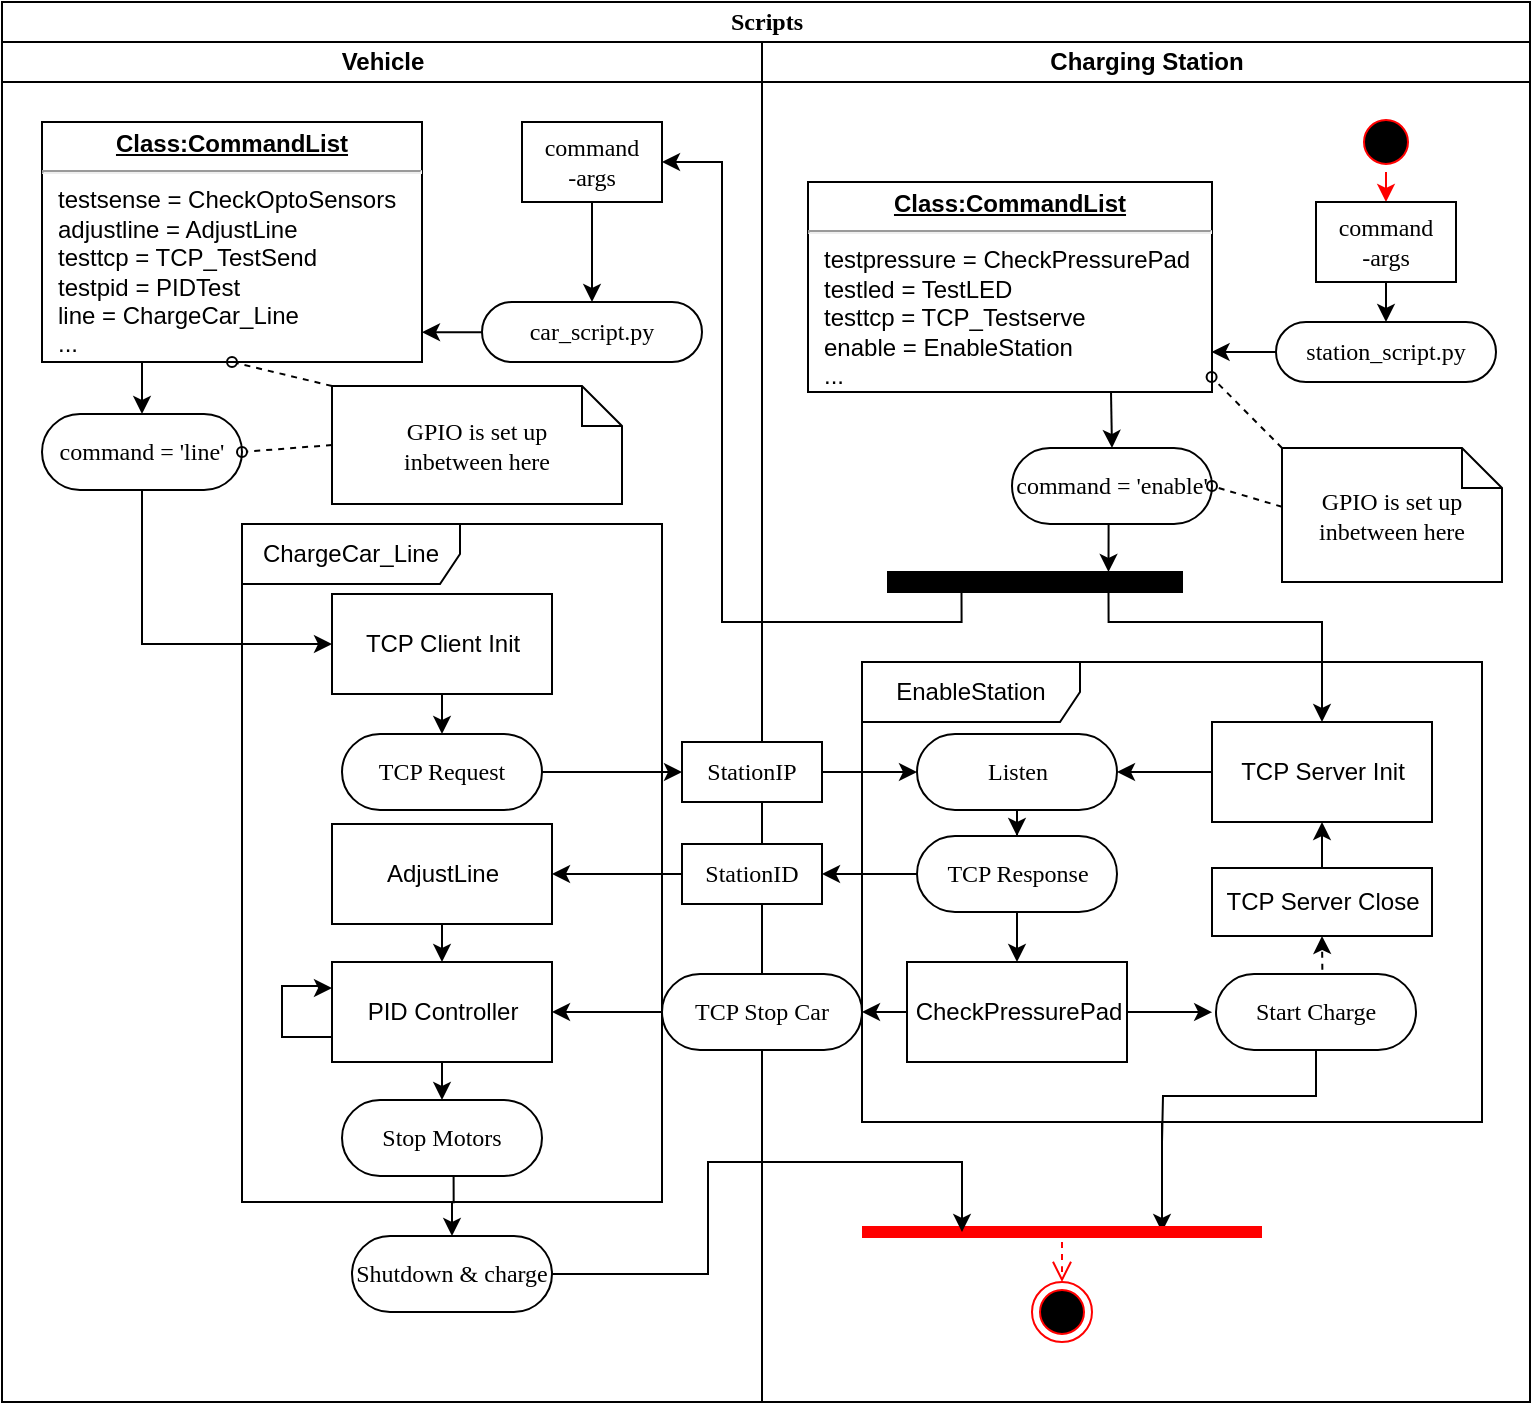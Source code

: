 <mxfile version="10.7.0" type="device"><diagram name="Page-1" id="0783ab3e-0a74-02c8-0abd-f7b4e66b4bec"><mxGraphModel dx="1010" dy="692" grid="1" gridSize="10" guides="1" tooltips="1" connect="1" arrows="1" fold="1" page="1" pageScale="1" pageWidth="850" pageHeight="1100" background="#ffffff" math="0" shadow="0"><root><mxCell id="0"/><mxCell id="1" parent="0"/><mxCell id="1c1d494c118603dd-1" value="Scripts" style="swimlane;html=1;childLayout=stackLayout;startSize=20;rounded=0;shadow=0;comic=0;labelBackgroundColor=none;strokeColor=#000000;strokeWidth=1;fillColor=#ffffff;fontFamily=Verdana;fontSize=12;fontColor=#000000;align=center;" parent="1" vertex="1"><mxGeometry x="40" y="20" width="764" height="700" as="geometry"/></mxCell><mxCell id="1c1d494c118603dd-42" style="edgeStyle=none;rounded=0;html=1;labelBackgroundColor=none;startArrow=none;startFill=0;startSize=5;endArrow=classicThin;endFill=1;endSize=5;jettySize=auto;orthogonalLoop=1;strokeColor=#000000;strokeWidth=1;fontFamily=Verdana;fontSize=12;fontColor=#000000;" parent="1c1d494c118603dd-1" edge="1"><mxGeometry relative="1" as="geometry"><mxPoint x="590" y="457.87" as="targetPoint"/></mxGeometry></mxCell><mxCell id="1c1d494c118603dd-55" style="edgeStyle=none;rounded=0;html=1;dashed=1;labelBackgroundColor=none;startArrow=none;startFill=0;startSize=5;endArrow=oval;endFill=0;endSize=5;jettySize=auto;orthogonalLoop=1;strokeColor=#000000;strokeWidth=1;fontFamily=Verdana;fontSize=12;fontColor=#000000;" parent="1c1d494c118603dd-1" edge="1"><mxGeometry relative="1" as="geometry"><mxPoint x="590" y="478.222" as="targetPoint"/></mxGeometry></mxCell><mxCell id="1c1d494c118603dd-2" value="Vehicle" style="swimlane;html=1;startSize=20;" parent="1c1d494c118603dd-1" vertex="1"><mxGeometry y="20" width="380" height="680" as="geometry"><mxRectangle y="20" width="70" height="970" as="alternateBounds"/></mxGeometry></mxCell><mxCell id="IqACNMSyp1jag8U5-J-V-1" value="&lt;p style=&quot;margin: 0px ; margin-top: 4px ; text-align: center ; text-decoration: underline&quot;&gt;&lt;b&gt;Class:CommandList&lt;/b&gt;&lt;/p&gt;&lt;hr&gt;&lt;p style=&quot;margin: 0px ; margin-left: 8px&quot;&gt;testsense = CheckOptoSensors&lt;br&gt;adjustline = AdjustLine&lt;br&gt;testtcp = TCP_TestSend&lt;br&gt;&lt;/p&gt;&lt;p style=&quot;margin: 0px ; margin-left: 8px&quot;&gt;testpid = PIDTest&lt;/p&gt;&lt;p style=&quot;margin: 0px ; margin-left: 8px&quot;&gt;line =&amp;nbsp;ChargeCar_Line&lt;/p&gt;&lt;p style=&quot;margin: 0px ; margin-left: 8px&quot;&gt;...&lt;/p&gt;" style="verticalAlign=top;align=left;overflow=fill;fontSize=12;fontFamily=Helvetica;html=1;" vertex="1" parent="1c1d494c118603dd-2"><mxGeometry x="20" y="40" width="190" height="120" as="geometry"/></mxCell><mxCell id="IqACNMSyp1jag8U5-J-V-24" value="command&lt;br&gt;-args&lt;br&gt;" style="rounded=0;whiteSpace=wrap;html=1;shadow=0;comic=0;labelBackgroundColor=none;strokeColor=#000000;strokeWidth=1;fillColor=#ffffff;fontFamily=Verdana;fontSize=12;fontColor=#000000;align=center;arcSize=50;" vertex="1" parent="1c1d494c118603dd-2"><mxGeometry x="260" y="40" width="70" height="40" as="geometry"/></mxCell><mxCell id="IqACNMSyp1jag8U5-J-V-28" value="" style="edgeStyle=orthogonalEdgeStyle;rounded=0;orthogonalLoop=1;jettySize=auto;html=1;entryX=1;entryY=0.876;entryDx=0;entryDy=0;entryPerimeter=0;" edge="1" parent="1c1d494c118603dd-2" source="IqACNMSyp1jag8U5-J-V-25" target="IqACNMSyp1jag8U5-J-V-1"><mxGeometry relative="1" as="geometry"><Array as="points"><mxPoint x="220" y="145"/></Array></mxGeometry></mxCell><mxCell id="IqACNMSyp1jag8U5-J-V-25" value="car_script.py" style="rounded=1;whiteSpace=wrap;html=1;shadow=0;comic=0;labelBackgroundColor=none;strokeColor=#000000;strokeWidth=1;fillColor=#ffffff;fontFamily=Verdana;fontSize=12;fontColor=#000000;align=center;arcSize=50;" vertex="1" parent="1c1d494c118603dd-2"><mxGeometry x="240" y="130" width="110" height="30" as="geometry"/></mxCell><mxCell id="IqACNMSyp1jag8U5-J-V-23" style="edgeStyle=orthogonalEdgeStyle;rounded=0;orthogonalLoop=1;jettySize=auto;html=1;exitX=0.5;exitY=1;exitDx=0;exitDy=0;entryX=0.5;entryY=0;entryDx=0;entryDy=0;" edge="1" parent="1c1d494c118603dd-2" source="IqACNMSyp1jag8U5-J-V-24" target="IqACNMSyp1jag8U5-J-V-25"><mxGeometry relative="1" as="geometry"/></mxCell><mxCell id="IqACNMSyp1jag8U5-J-V-149" value="" style="edgeStyle=orthogonalEdgeStyle;rounded=0;orthogonalLoop=1;jettySize=auto;html=1;endArrow=classic;endFill=1;strokeColor=#000000;entryX=0.5;entryY=0;entryDx=0;entryDy=0;" edge="1" parent="1c1d494c118603dd-2" source="IqACNMSyp1jag8U5-J-V-35" target="IqACNMSyp1jag8U5-J-V-146"><mxGeometry relative="1" as="geometry"><mxPoint x="225" y="660" as="targetPoint"/><Array as="points"><mxPoint x="225" y="597"/></Array></mxGeometry></mxCell><mxCell id="IqACNMSyp1jag8U5-J-V-35" value="ChargeCar_Line" style="shape=umlFrame;whiteSpace=wrap;html=1;width=109;height=30;" vertex="1" parent="1c1d494c118603dd-2"><mxGeometry x="120" y="241" width="210" height="339" as="geometry"/></mxCell><mxCell id="IqACNMSyp1jag8U5-J-V-107" style="edgeStyle=orthogonalEdgeStyle;rounded=0;orthogonalLoop=1;jettySize=auto;html=1;exitX=0.5;exitY=1;exitDx=0;exitDy=0;entryX=0;entryY=0.5;entryDx=0;entryDy=0;strokeColor=#000000;" edge="1" parent="1c1d494c118603dd-2" source="IqACNMSyp1jag8U5-J-V-44" target="IqACNMSyp1jag8U5-J-V-54"><mxGeometry relative="1" as="geometry"/></mxCell><mxCell id="IqACNMSyp1jag8U5-J-V-44" value="command = 'line'" style="rounded=1;whiteSpace=wrap;html=1;shadow=0;comic=0;labelBackgroundColor=none;strokeColor=#000000;strokeWidth=1;fillColor=#ffffff;fontFamily=Verdana;fontSize=12;fontColor=#000000;align=center;arcSize=50;" vertex="1" parent="1c1d494c118603dd-2"><mxGeometry x="20" y="186" width="100" height="38" as="geometry"/></mxCell><mxCell id="IqACNMSyp1jag8U5-J-V-45" style="edgeStyle=orthogonalEdgeStyle;rounded=0;orthogonalLoop=1;jettySize=auto;html=1;exitX=0.25;exitY=1;exitDx=0;exitDy=0;entryX=0.5;entryY=0;entryDx=0;entryDy=0;strokeColor=#000000;" edge="1" parent="1c1d494c118603dd-2" target="IqACNMSyp1jag8U5-J-V-44" source="IqACNMSyp1jag8U5-J-V-1"><mxGeometry relative="1" as="geometry"><mxPoint x="74.556" y="158.056" as="sourcePoint"/></mxGeometry></mxCell><mxCell id="IqACNMSyp1jag8U5-J-V-46" value="GPIO is set up&lt;br&gt;inbetween here&lt;br&gt;" style="shape=note;whiteSpace=wrap;html=1;rounded=0;shadow=0;comic=0;labelBackgroundColor=none;strokeColor=#000000;strokeWidth=1;fillColor=#ffffff;fontFamily=Verdana;fontSize=12;fontColor=#000000;align=center;size=20;" vertex="1" parent="1c1d494c118603dd-2"><mxGeometry x="165" y="172" width="145" height="59" as="geometry"/></mxCell><mxCell id="IqACNMSyp1jag8U5-J-V-47" style="edgeStyle=none;rounded=0;html=1;labelBackgroundColor=none;startArrow=none;startFill=0;startSize=5;endArrow=oval;endFill=0;endSize=5;jettySize=auto;orthogonalLoop=1;strokeColor=#000000;strokeWidth=1;fontFamily=Verdana;fontSize=12;fontColor=#000000;dashed=1;exitX=0;exitY=0;exitDx=0;exitDy=0;exitPerimeter=0;entryX=0.5;entryY=1;entryDx=0;entryDy=0;" edge="1" parent="1c1d494c118603dd-2" source="IqACNMSyp1jag8U5-J-V-46" target="IqACNMSyp1jag8U5-J-V-1"><mxGeometry relative="1" as="geometry"><mxPoint x="-230.375" y="156.5" as="sourcePoint"/><mxPoint x="117.214" y="160.214" as="targetPoint"/></mxGeometry></mxCell><mxCell id="IqACNMSyp1jag8U5-J-V-48" style="edgeStyle=none;rounded=0;html=1;labelBackgroundColor=none;startArrow=none;startFill=0;startSize=5;endArrow=oval;endFill=0;endSize=5;jettySize=auto;orthogonalLoop=1;strokeColor=#000000;strokeWidth=1;fontFamily=Verdana;fontSize=12;fontColor=#000000;dashed=1;exitX=0;exitY=0.5;exitDx=0;exitDy=0;exitPerimeter=0;entryX=1;entryY=0.5;entryDx=0;entryDy=0;" edge="1" parent="1c1d494c118603dd-2" source="IqACNMSyp1jag8U5-J-V-46" target="IqACNMSyp1jag8U5-J-V-44"><mxGeometry relative="1" as="geometry"><mxPoint x="152.5" y="224.9" as="sourcePoint"/><mxPoint x="117.786" y="214.5" as="targetPoint"/></mxGeometry></mxCell><mxCell id="IqACNMSyp1jag8U5-J-V-63" style="edgeStyle=orthogonalEdgeStyle;rounded=0;orthogonalLoop=1;jettySize=auto;html=1;exitX=0.5;exitY=1;exitDx=0;exitDy=0;entryX=0.5;entryY=0;entryDx=0;entryDy=0;strokeColor=#000000;" edge="1" parent="1c1d494c118603dd-2" source="IqACNMSyp1jag8U5-J-V-54" target="IqACNMSyp1jag8U5-J-V-61"><mxGeometry relative="1" as="geometry"/></mxCell><mxCell id="IqACNMSyp1jag8U5-J-V-54" value="TCP Client Init" style="html=1;" vertex="1" parent="1c1d494c118603dd-2"><mxGeometry x="165" y="276" width="110" height="50" as="geometry"/></mxCell><mxCell id="IqACNMSyp1jag8U5-J-V-61" value="TCP Request" style="rounded=1;whiteSpace=wrap;html=1;shadow=0;comic=0;labelBackgroundColor=none;strokeColor=#000000;strokeWidth=1;fillColor=#ffffff;fontFamily=Verdana;fontSize=12;fontColor=#000000;align=center;arcSize=50;" vertex="1" parent="1c1d494c118603dd-2"><mxGeometry x="170" y="346" width="100" height="38" as="geometry"/></mxCell><mxCell id="IqACNMSyp1jag8U5-J-V-103" style="edgeStyle=orthogonalEdgeStyle;rounded=0;orthogonalLoop=1;jettySize=auto;html=1;exitX=0.5;exitY=1;exitDx=0;exitDy=0;entryX=0.5;entryY=0;entryDx=0;entryDy=0;strokeColor=#000000;" edge="1" parent="1c1d494c118603dd-2" source="IqACNMSyp1jag8U5-J-V-99" target="IqACNMSyp1jag8U5-J-V-102"><mxGeometry relative="1" as="geometry"/></mxCell><mxCell id="IqACNMSyp1jag8U5-J-V-99" value="AdjustLine" style="html=1;" vertex="1" parent="1c1d494c118603dd-2"><mxGeometry x="165" y="391" width="110" height="50" as="geometry"/></mxCell><mxCell id="IqACNMSyp1jag8U5-J-V-132" style="edgeStyle=orthogonalEdgeStyle;rounded=0;orthogonalLoop=1;jettySize=auto;html=1;exitX=0.5;exitY=1;exitDx=0;exitDy=0;entryX=0.5;entryY=0;entryDx=0;entryDy=0;strokeColor=#000000;" edge="1" parent="1c1d494c118603dd-2" source="IqACNMSyp1jag8U5-J-V-102" target="IqACNMSyp1jag8U5-J-V-131"><mxGeometry relative="1" as="geometry"/></mxCell><mxCell id="IqACNMSyp1jag8U5-J-V-102" value="PID Controller" style="html=1;" vertex="1" parent="1c1d494c118603dd-2"><mxGeometry x="165" y="460" width="110" height="50" as="geometry"/></mxCell><mxCell id="IqACNMSyp1jag8U5-J-V-108" style="edgeStyle=orthogonalEdgeStyle;rounded=0;orthogonalLoop=1;jettySize=auto;html=1;exitX=0;exitY=0.75;exitDx=0;exitDy=0;strokeColor=#000000;" edge="1" parent="1c1d494c118603dd-2" source="IqACNMSyp1jag8U5-J-V-102"><mxGeometry relative="1" as="geometry"><mxPoint x="165" y="473" as="targetPoint"/><Array as="points"><mxPoint x="140" y="498"/><mxPoint x="140" y="472"/><mxPoint x="160" y="472"/></Array></mxGeometry></mxCell><mxCell id="IqACNMSyp1jag8U5-J-V-145" style="edgeStyle=orthogonalEdgeStyle;rounded=0;orthogonalLoop=1;jettySize=auto;html=1;exitX=0.5;exitY=1;exitDx=0;exitDy=0;entryX=0.504;entryY=1.002;entryDx=0;entryDy=0;entryPerimeter=0;endArrow=none;endFill=0;strokeColor=#000000;" edge="1" parent="1c1d494c118603dd-2" source="IqACNMSyp1jag8U5-J-V-131" target="IqACNMSyp1jag8U5-J-V-35"><mxGeometry relative="1" as="geometry"/></mxCell><mxCell id="IqACNMSyp1jag8U5-J-V-131" value="Stop Motors" style="rounded=1;whiteSpace=wrap;html=1;shadow=0;comic=0;labelBackgroundColor=none;strokeColor=#000000;strokeWidth=1;fillColor=#ffffff;fontFamily=Verdana;fontSize=12;fontColor=#000000;align=center;arcSize=50;" vertex="1" parent="1c1d494c118603dd-2"><mxGeometry x="170" y="529" width="100" height="38" as="geometry"/></mxCell><mxCell id="IqACNMSyp1jag8U5-J-V-146" value="Shutdown &amp;amp; charge" style="rounded=1;whiteSpace=wrap;html=1;shadow=0;comic=0;labelBackgroundColor=none;strokeColor=#000000;strokeWidth=1;fillColor=#ffffff;fontFamily=Verdana;fontSize=12;fontColor=#000000;align=center;arcSize=50;" vertex="1" parent="1c1d494c118603dd-2"><mxGeometry x="175" y="597" width="100" height="38" as="geometry"/></mxCell><mxCell id="1c1d494c118603dd-3" value="Charging Station" style="swimlane;html=1;startSize=20;" parent="1c1d494c118603dd-1" vertex="1"><mxGeometry x="380" y="20" width="384" height="680" as="geometry"><mxRectangle x="250" y="20" width="70" height="970" as="alternateBounds"/></mxGeometry></mxCell><mxCell id="1c1d494c118603dd-40" style="edgeStyle=none;rounded=0;html=1;labelBackgroundColor=none;startArrow=none;startFill=0;startSize=5;endArrow=classicThin;endFill=1;endSize=5;jettySize=auto;orthogonalLoop=1;strokeColor=#000000;strokeWidth=1;fontFamily=Verdana;fontSize=12;fontColor=#000000;" parent="1c1d494c118603dd-3" edge="1"><mxGeometry relative="1" as="geometry"/></mxCell><mxCell id="IqACNMSyp1jag8U5-J-V-40" style="edgeStyle=orthogonalEdgeStyle;rounded=0;orthogonalLoop=1;jettySize=auto;html=1;exitX=0.5;exitY=1;exitDx=0;exitDy=0;entryX=0.75;entryY=0;entryDx=0;entryDy=0;strokeColor=#000000;" edge="1" parent="1c1d494c118603dd-3" source="1c1d494c118603dd-11" target="1c1d494c118603dd-12"><mxGeometry relative="1" as="geometry"/></mxCell><mxCell id="1c1d494c118603dd-11" value="command = 'enable'" style="rounded=1;whiteSpace=wrap;html=1;shadow=0;comic=0;labelBackgroundColor=none;strokeColor=#000000;strokeWidth=1;fillColor=#ffffff;fontFamily=Verdana;fontSize=12;fontColor=#000000;align=center;arcSize=50;" parent="1c1d494c118603dd-3" vertex="1"><mxGeometry x="125" y="203" width="100" height="38" as="geometry"/></mxCell><mxCell id="1c1d494c118603dd-39" style="edgeStyle=none;rounded=0;html=1;labelBackgroundColor=none;startArrow=none;startFill=0;startSize=5;endArrow=classicThin;endFill=1;endSize=5;jettySize=auto;orthogonalLoop=1;strokeColor=#000000;strokeWidth=1;fontFamily=Verdana;fontSize=12;fontColor=#000000;" parent="1c1d494c118603dd-3" edge="1"><mxGeometry relative="1" as="geometry"/></mxCell><mxCell id="IqACNMSyp1jag8U5-J-V-52" style="edgeStyle=orthogonalEdgeStyle;rounded=0;orthogonalLoop=1;jettySize=auto;html=1;exitX=0.75;exitY=1;exitDx=0;exitDy=0;entryX=0.5;entryY=0;entryDx=0;entryDy=0;strokeColor=#000000;" edge="1" parent="1c1d494c118603dd-3" source="1c1d494c118603dd-12" target="IqACNMSyp1jag8U5-J-V-49"><mxGeometry relative="1" as="geometry"><Array as="points"><mxPoint x="173" y="290"/><mxPoint x="280" y="290"/></Array></mxGeometry></mxCell><mxCell id="1c1d494c118603dd-12" value="" style="whiteSpace=wrap;html=1;rounded=0;shadow=0;comic=0;labelBackgroundColor=none;strokeColor=#000000;strokeWidth=1;fillColor=#000000;fontFamily=Verdana;fontSize=12;fontColor=#000000;align=center;rotation=0;" parent="1c1d494c118603dd-3" vertex="1"><mxGeometry x="63" y="265" width="147" height="10" as="geometry"/></mxCell><mxCell id="1c1d494c118603dd-32" style="edgeStyle=orthogonalEdgeStyle;rounded=0;html=1;entryX=0.25;entryY=0;labelBackgroundColor=none;startArrow=none;startFill=0;startSize=5;endArrow=classicThin;endFill=1;endSize=5;jettySize=auto;orthogonalLoop=1;strokeColor=#000000;strokeWidth=1;fontFamily=Verdana;fontSize=12;fontColor=#000000;" parent="1c1d494c118603dd-3" edge="1"><mxGeometry relative="1" as="geometry"><mxPoint x="155" y="202" as="sourcePoint"/></mxGeometry></mxCell><mxCell id="1c1d494c118603dd-41" style="edgeStyle=none;rounded=0;html=1;labelBackgroundColor=none;startArrow=none;startFill=0;startSize=5;endArrow=classicThin;endFill=1;endSize=5;jettySize=auto;orthogonalLoop=1;strokeColor=#000000;strokeWidth=1;fontFamily=Verdana;fontSize=12;fontColor=#000000;" parent="1c1d494c118603dd-3" edge="1"><mxGeometry relative="1" as="geometry"/></mxCell><mxCell id="1c1d494c118603dd-52" style="edgeStyle=none;rounded=0;html=1;dashed=1;labelBackgroundColor=none;startArrow=none;startFill=0;startSize=5;endArrow=oval;endFill=0;endSize=5;jettySize=auto;orthogonalLoop=1;strokeColor=#000000;strokeWidth=1;fontFamily=Verdana;fontSize=12;fontColor=#000000;" parent="1c1d494c118603dd-3" edge="1"><mxGeometry relative="1" as="geometry"/></mxCell><mxCell id="1c1d494c118603dd-53" style="edgeStyle=none;rounded=0;html=1;dashed=1;labelBackgroundColor=none;startArrow=none;startFill=0;startSize=5;endArrow=oval;endFill=0;endSize=5;jettySize=auto;orthogonalLoop=1;strokeColor=#000000;strokeWidth=1;fontFamily=Verdana;fontSize=12;fontColor=#000000;" parent="1c1d494c118603dd-3" edge="1"><mxGeometry relative="1" as="geometry"/></mxCell><mxCell id="1c1d494c118603dd-23" value="GPIO is set up&lt;br&gt;inbetween here&lt;br&gt;" style="shape=note;whiteSpace=wrap;html=1;rounded=0;shadow=0;comic=0;labelBackgroundColor=none;strokeColor=#000000;strokeWidth=1;fillColor=#ffffff;fontFamily=Verdana;fontSize=12;fontColor=#000000;align=center;size=20;" parent="1c1d494c118603dd-3" vertex="1"><mxGeometry x="260" y="203" width="110" height="67" as="geometry"/></mxCell><mxCell id="1c1d494c118603dd-54" style="edgeStyle=none;rounded=0;html=1;dashed=1;labelBackgroundColor=none;startArrow=none;startFill=0;startSize=5;endArrow=oval;endFill=0;endSize=5;jettySize=auto;orthogonalLoop=1;strokeColor=#000000;strokeWidth=1;fontFamily=Verdana;fontSize=12;fontColor=#000000;" parent="1c1d494c118603dd-3" edge="1"><mxGeometry relative="1" as="geometry"/></mxCell><mxCell id="IqACNMSyp1jag8U5-J-V-37" style="edgeStyle=orthogonalEdgeStyle;rounded=0;orthogonalLoop=1;jettySize=auto;html=1;exitX=0.75;exitY=1;exitDx=0;exitDy=0;entryX=0.5;entryY=0;entryDx=0;entryDy=0;strokeColor=#000000;" edge="1" parent="1c1d494c118603dd-3" source="IqACNMSyp1jag8U5-J-V-2" target="1c1d494c118603dd-11"><mxGeometry relative="1" as="geometry"/></mxCell><mxCell id="IqACNMSyp1jag8U5-J-V-2" value="&lt;p style=&quot;margin: 0px ; margin-top: 4px ; text-align: center ; text-decoration: underline&quot;&gt;&lt;b&gt;Class:CommandList&lt;/b&gt;&lt;/p&gt;&lt;hr&gt;&lt;p style=&quot;margin: 0px ; margin-left: 8px&quot;&gt;testpressure = CheckPressurePad&lt;/p&gt;&lt;p style=&quot;margin: 0px ; margin-left: 8px&quot;&gt;testled = TestLED&lt;br&gt;testtcp = TCP_Testserve&lt;/p&gt;&lt;p style=&quot;margin: 0px ; margin-left: 8px&quot;&gt;enable = EnableStation&lt;/p&gt;&lt;p style=&quot;margin: 0px ; margin-left: 8px&quot;&gt;...&lt;/p&gt;" style="verticalAlign=top;align=left;overflow=fill;fontSize=12;fontFamily=Helvetica;html=1;" vertex="1" parent="1c1d494c118603dd-3"><mxGeometry x="23" y="70" width="202" height="105" as="geometry"/></mxCell><mxCell id="IqACNMSyp1jag8U5-J-V-8" style="edgeStyle=orthogonalEdgeStyle;rounded=0;orthogonalLoop=1;jettySize=auto;html=1;exitX=0.5;exitY=1;exitDx=0;exitDy=0;" edge="1" parent="1c1d494c118603dd-3"><mxGeometry relative="1" as="geometry"/></mxCell><mxCell id="IqACNMSyp1jag8U5-J-V-29" style="edgeStyle=orthogonalEdgeStyle;rounded=0;orthogonalLoop=1;jettySize=auto;html=1;exitX=0.5;exitY=1;exitDx=0;exitDy=0;entryX=0.5;entryY=0;entryDx=0;entryDy=0;strokeColor=#FF0000;" edge="1" parent="1c1d494c118603dd-3" source="IqACNMSyp1jag8U5-J-V-9" target="IqACNMSyp1jag8U5-J-V-13"><mxGeometry relative="1" as="geometry"/></mxCell><mxCell id="IqACNMSyp1jag8U5-J-V-9" value="" style="ellipse;html=1;shape=startState;fillColor=#000000;strokeColor=#ff0000;" vertex="1" parent="1c1d494c118603dd-3"><mxGeometry x="297" y="35" width="30" height="30" as="geometry"/></mxCell><mxCell id="IqACNMSyp1jag8U5-J-V-10" value="" style="edgeStyle=orthogonalEdgeStyle;html=1;verticalAlign=bottom;endArrow=open;endSize=8;strokeColor=#ff0000;" edge="1" parent="1c1d494c118603dd-3"><mxGeometry relative="1" as="geometry"><mxPoint x="312" y="80" as="targetPoint"/><Array as="points"><mxPoint x="312" y="70"/><mxPoint x="312" y="70"/></Array></mxGeometry></mxCell><mxCell id="IqACNMSyp1jag8U5-J-V-20" style="edgeStyle=orthogonalEdgeStyle;rounded=0;orthogonalLoop=1;jettySize=auto;html=1;exitX=0.5;exitY=1;exitDx=0;exitDy=0;entryX=0.5;entryY=0;entryDx=0;entryDy=0;" edge="1" parent="1c1d494c118603dd-3"><mxGeometry relative="1" as="geometry"/></mxCell><mxCell id="IqACNMSyp1jag8U5-J-V-30" style="edgeStyle=orthogonalEdgeStyle;rounded=0;orthogonalLoop=1;jettySize=auto;html=1;exitX=0.5;exitY=1;exitDx=0;exitDy=0;entryX=0.5;entryY=0;entryDx=0;entryDy=0;strokeColor=#000000;" edge="1" parent="1c1d494c118603dd-3" source="IqACNMSyp1jag8U5-J-V-13" target="IqACNMSyp1jag8U5-J-V-14"><mxGeometry relative="1" as="geometry"/></mxCell><mxCell id="IqACNMSyp1jag8U5-J-V-13" value="command&lt;br&gt;-args&lt;br&gt;" style="rounded=0;whiteSpace=wrap;html=1;shadow=0;comic=0;labelBackgroundColor=none;strokeColor=#000000;strokeWidth=1;fillColor=#ffffff;fontFamily=Verdana;fontSize=12;fontColor=#000000;align=center;arcSize=50;" vertex="1" parent="1c1d494c118603dd-3"><mxGeometry x="277" y="80" width="70" height="40" as="geometry"/></mxCell><mxCell id="IqACNMSyp1jag8U5-J-V-22" style="edgeStyle=orthogonalEdgeStyle;rounded=0;orthogonalLoop=1;jettySize=auto;html=1;exitX=0;exitY=0.5;exitDx=0;exitDy=0;" edge="1" parent="1c1d494c118603dd-3"><mxGeometry relative="1" as="geometry"><mxPoint x="225" y="155" as="targetPoint"/></mxGeometry></mxCell><mxCell id="IqACNMSyp1jag8U5-J-V-31" style="edgeStyle=orthogonalEdgeStyle;rounded=0;orthogonalLoop=1;jettySize=auto;html=1;exitX=0;exitY=0.5;exitDx=0;exitDy=0;entryX=0.999;entryY=0.809;entryDx=0;entryDy=0;entryPerimeter=0;strokeColor=#000000;" edge="1" parent="1c1d494c118603dd-3" source="IqACNMSyp1jag8U5-J-V-14" target="IqACNMSyp1jag8U5-J-V-2"><mxGeometry relative="1" as="geometry"/></mxCell><mxCell id="IqACNMSyp1jag8U5-J-V-14" value="station_script.py" style="rounded=1;whiteSpace=wrap;html=1;shadow=0;comic=0;labelBackgroundColor=none;strokeColor=#000000;strokeWidth=1;fillColor=#ffffff;fontFamily=Verdana;fontSize=12;fontColor=#000000;align=center;arcSize=50;" vertex="1" parent="1c1d494c118603dd-3"><mxGeometry x="257" y="140" width="110" height="30" as="geometry"/></mxCell><mxCell id="IqACNMSyp1jag8U5-J-V-141" value="" style="edgeStyle=orthogonalEdgeStyle;rounded=0;orthogonalLoop=1;jettySize=auto;html=1;strokeColor=#000000;entryX=0.75;entryY=0.5;entryDx=0;entryDy=0;entryPerimeter=0;" edge="1" parent="1c1d494c118603dd-3" source="IqACNMSyp1jag8U5-J-V-34" target="IqACNMSyp1jag8U5-J-V-133"><mxGeometry relative="1" as="geometry"><mxPoint x="205" y="620" as="targetPoint"/><Array as="points"><mxPoint x="200" y="550"/><mxPoint x="200" y="550"/></Array></mxGeometry></mxCell><mxCell id="IqACNMSyp1jag8U5-J-V-34" value="EnableStation" style="shape=umlFrame;whiteSpace=wrap;html=1;width=109;height=30;" vertex="1" parent="1c1d494c118603dd-3"><mxGeometry x="50" y="310" width="310" height="230" as="geometry"/></mxCell><mxCell id="IqACNMSyp1jag8U5-J-V-38" style="edgeStyle=none;rounded=0;html=1;labelBackgroundColor=none;startArrow=none;startFill=0;startSize=5;endArrow=oval;endFill=0;endSize=5;jettySize=auto;orthogonalLoop=1;strokeColor=#000000;strokeWidth=1;fontFamily=Verdana;fontSize=12;fontColor=#000000;dashed=1;exitX=0;exitY=0;exitDx=0;exitDy=0;exitPerimeter=0;entryX=0.999;entryY=0.929;entryDx=0;entryDy=0;entryPerimeter=0;" edge="1" parent="1c1d494c118603dd-3" source="1c1d494c118603dd-23" target="IqACNMSyp1jag8U5-J-V-2"><mxGeometry relative="1" as="geometry"><mxPoint x="297.125" y="204" as="sourcePoint"/><mxPoint x="328.125" y="180" as="targetPoint"/></mxGeometry></mxCell><mxCell id="IqACNMSyp1jag8U5-J-V-39" style="edgeStyle=none;rounded=0;html=1;labelBackgroundColor=none;startArrow=none;startFill=0;startSize=5;endArrow=oval;endFill=0;endSize=5;jettySize=auto;orthogonalLoop=1;strokeColor=#000000;strokeWidth=1;fontFamily=Verdana;fontSize=12;fontColor=#000000;dashed=1;exitX=0;exitY=0;exitDx=0;exitDy=0;exitPerimeter=0;entryX=1;entryY=0.5;entryDx=0;entryDy=0;" edge="1" parent="1c1d494c118603dd-3" target="1c1d494c118603dd-11"><mxGeometry relative="1" as="geometry"><mxPoint x="260" y="232.4" as="sourcePoint"/><mxPoint x="224.8" y="197.6" as="targetPoint"/></mxGeometry></mxCell><mxCell id="IqACNMSyp1jag8U5-J-V-104" style="edgeStyle=orthogonalEdgeStyle;rounded=0;orthogonalLoop=1;jettySize=auto;html=1;exitX=0;exitY=0.5;exitDx=0;exitDy=0;entryX=1;entryY=0.5;entryDx=0;entryDy=0;strokeColor=#000000;" edge="1" parent="1c1d494c118603dd-3" source="IqACNMSyp1jag8U5-J-V-49" target="IqACNMSyp1jag8U5-J-V-50"><mxGeometry relative="1" as="geometry"/></mxCell><mxCell id="IqACNMSyp1jag8U5-J-V-49" value="TCP Server Init" style="html=1;" vertex="1" parent="1c1d494c118603dd-3"><mxGeometry x="225" y="340" width="110" height="50" as="geometry"/></mxCell><mxCell id="IqACNMSyp1jag8U5-J-V-96" value="" style="edgeStyle=orthogonalEdgeStyle;rounded=0;orthogonalLoop=1;jettySize=auto;html=1;strokeColor=#000000;" edge="1" parent="1c1d494c118603dd-3" source="IqACNMSyp1jag8U5-J-V-50" target="IqACNMSyp1jag8U5-J-V-95"><mxGeometry relative="1" as="geometry"/></mxCell><mxCell id="IqACNMSyp1jag8U5-J-V-50" value="Listen" style="rounded=1;whiteSpace=wrap;html=1;shadow=0;comic=0;labelBackgroundColor=none;strokeColor=#000000;strokeWidth=1;fillColor=#ffffff;fontFamily=Verdana;fontSize=12;fontColor=#000000;align=center;arcSize=50;" vertex="1" parent="1c1d494c118603dd-3"><mxGeometry x="77.5" y="346" width="100" height="38" as="geometry"/></mxCell><mxCell id="IqACNMSyp1jag8U5-J-V-98" style="edgeStyle=orthogonalEdgeStyle;rounded=0;orthogonalLoop=1;jettySize=auto;html=1;exitX=0;exitY=0.5;exitDx=0;exitDy=0;entryX=1;entryY=0.5;entryDx=0;entryDy=0;strokeColor=#000000;" edge="1" parent="1c1d494c118603dd-3" source="IqACNMSyp1jag8U5-J-V-95" target="IqACNMSyp1jag8U5-J-V-97"><mxGeometry relative="1" as="geometry"/></mxCell><mxCell id="IqACNMSyp1jag8U5-J-V-123" style="edgeStyle=orthogonalEdgeStyle;rounded=0;orthogonalLoop=1;jettySize=auto;html=1;exitX=0.5;exitY=1;exitDx=0;exitDy=0;entryX=0.5;entryY=0;entryDx=0;entryDy=0;strokeColor=#000000;" edge="1" parent="1c1d494c118603dd-3" source="IqACNMSyp1jag8U5-J-V-95" target="IqACNMSyp1jag8U5-J-V-120"><mxGeometry relative="1" as="geometry"/></mxCell><mxCell id="IqACNMSyp1jag8U5-J-V-95" value="TCP Response" style="rounded=1;whiteSpace=wrap;html=1;shadow=0;comic=0;labelBackgroundColor=none;strokeColor=#000000;strokeWidth=1;fillColor=#ffffff;fontFamily=Verdana;fontSize=12;fontColor=#000000;align=center;arcSize=50;" vertex="1" parent="1c1d494c118603dd-3"><mxGeometry x="77.5" y="397" width="100" height="38" as="geometry"/></mxCell><mxCell id="IqACNMSyp1jag8U5-J-V-97" value="StationID" style="rounded=0;whiteSpace=wrap;html=1;shadow=0;comic=0;labelBackgroundColor=none;strokeColor=#000000;strokeWidth=1;fillColor=#ffffff;fontFamily=Verdana;fontSize=12;fontColor=#000000;align=center;arcSize=50;" vertex="1" parent="1c1d494c118603dd-3"><mxGeometry x="-40" y="401" width="70" height="30" as="geometry"/></mxCell><mxCell id="IqACNMSyp1jag8U5-J-V-125" style="edgeStyle=orthogonalEdgeStyle;rounded=0;orthogonalLoop=1;jettySize=auto;html=1;exitX=1;exitY=0.5;exitDx=0;exitDy=0;entryX=0;entryY=0.5;entryDx=0;entryDy=0;strokeColor=#000000;" edge="1" parent="1c1d494c118603dd-3" source="IqACNMSyp1jag8U5-J-V-120"><mxGeometry relative="1" as="geometry"><mxPoint x="225.069" y="485.069" as="targetPoint"/></mxGeometry></mxCell><mxCell id="IqACNMSyp1jag8U5-J-V-120" value="CheckPressurePad" style="html=1;" vertex="1" parent="1c1d494c118603dd-3"><mxGeometry x="72.5" y="460" width="110" height="50" as="geometry"/></mxCell><mxCell id="IqACNMSyp1jag8U5-J-V-128" style="edgeStyle=orthogonalEdgeStyle;rounded=0;orthogonalLoop=1;jettySize=auto;html=1;exitX=0.5;exitY=0;exitDx=0;exitDy=0;entryX=0.5;entryY=1;entryDx=0;entryDy=0;strokeColor=#000000;dashed=1;" edge="1" parent="1c1d494c118603dd-3" target="IqACNMSyp1jag8U5-J-V-127"><mxGeometry relative="1" as="geometry"><mxPoint x="280.241" y="469.897" as="sourcePoint"/></mxGeometry></mxCell><mxCell id="IqACNMSyp1jag8U5-J-V-129" style="edgeStyle=orthogonalEdgeStyle;rounded=0;orthogonalLoop=1;jettySize=auto;html=1;exitX=0.5;exitY=0;exitDx=0;exitDy=0;entryX=0.5;entryY=1;entryDx=0;entryDy=0;strokeColor=#000000;" edge="1" parent="1c1d494c118603dd-3" source="IqACNMSyp1jag8U5-J-V-127" target="IqACNMSyp1jag8U5-J-V-49"><mxGeometry relative="1" as="geometry"/></mxCell><mxCell id="IqACNMSyp1jag8U5-J-V-127" value="TCP Server Close" style="html=1;" vertex="1" parent="1c1d494c118603dd-3"><mxGeometry x="225" y="413" width="110" height="34" as="geometry"/></mxCell><mxCell id="IqACNMSyp1jag8U5-J-V-133" value="" style="shape=line;html=1;strokeWidth=6;strokeColor=#ff0000;" vertex="1" parent="1c1d494c118603dd-3"><mxGeometry x="50" y="590" width="200" height="10" as="geometry"/></mxCell><mxCell id="IqACNMSyp1jag8U5-J-V-134" value="" style="edgeStyle=orthogonalEdgeStyle;html=1;verticalAlign=bottom;endArrow=open;endSize=8;strokeColor=#ff0000;dashed=1;" edge="1" source="IqACNMSyp1jag8U5-J-V-133" parent="1c1d494c118603dd-3"><mxGeometry relative="1" as="geometry"><mxPoint x="150" y="620" as="targetPoint"/></mxGeometry></mxCell><mxCell id="IqACNMSyp1jag8U5-J-V-135" value="" style="ellipse;html=1;shape=endState;fillColor=#000000;strokeColor=#ff0000;" vertex="1" parent="1c1d494c118603dd-3"><mxGeometry x="135" y="620" width="30" height="30" as="geometry"/></mxCell><mxCell id="IqACNMSyp1jag8U5-J-V-143" value="Start Charge" style="rounded=1;whiteSpace=wrap;html=1;shadow=0;comic=0;labelBackgroundColor=none;strokeColor=#000000;strokeWidth=1;fillColor=#ffffff;fontFamily=Verdana;fontSize=12;fontColor=#000000;align=center;arcSize=50;" vertex="1" parent="1c1d494c118603dd-3"><mxGeometry x="227" y="466" width="100" height="38" as="geometry"/></mxCell><mxCell id="IqACNMSyp1jag8U5-J-V-41" style="edgeStyle=orthogonalEdgeStyle;rounded=0;orthogonalLoop=1;jettySize=auto;html=1;exitX=0.25;exitY=1;exitDx=0;exitDy=0;entryX=1;entryY=0.5;entryDx=0;entryDy=0;strokeColor=#000000;" edge="1" parent="1c1d494c118603dd-1" source="1c1d494c118603dd-12" target="IqACNMSyp1jag8U5-J-V-24"><mxGeometry relative="1" as="geometry"><Array as="points"><mxPoint x="480" y="310"/><mxPoint x="360" y="310"/><mxPoint x="360" y="80"/></Array></mxGeometry></mxCell><mxCell id="IqACNMSyp1jag8U5-J-V-101" style="edgeStyle=orthogonalEdgeStyle;rounded=0;orthogonalLoop=1;jettySize=auto;html=1;exitX=0;exitY=0.5;exitDx=0;exitDy=0;strokeColor=#000000;" edge="1" parent="1c1d494c118603dd-1" source="IqACNMSyp1jag8U5-J-V-97" target="IqACNMSyp1jag8U5-J-V-99"><mxGeometry relative="1" as="geometry"><Array as="points"/></mxGeometry></mxCell><mxCell id="IqACNMSyp1jag8U5-J-V-147" style="edgeStyle=orthogonalEdgeStyle;rounded=0;orthogonalLoop=1;jettySize=auto;html=1;exitX=1;exitY=0.5;exitDx=0;exitDy=0;entryX=0.25;entryY=0.5;entryDx=0;entryDy=0;entryPerimeter=0;endArrow=classic;endFill=1;strokeColor=#000000;" edge="1" parent="1c1d494c118603dd-1" source="IqACNMSyp1jag8U5-J-V-146" target="IqACNMSyp1jag8U5-J-V-133"><mxGeometry relative="1" as="geometry"><Array as="points"><mxPoint x="353" y="636"/><mxPoint x="353" y="580"/><mxPoint x="480" y="580"/></Array></mxGeometry></mxCell><mxCell id="IqACNMSyp1jag8U5-J-V-53" style="edgeStyle=orthogonalEdgeStyle;rounded=0;orthogonalLoop=1;jettySize=auto;html=1;exitX=1;exitY=0.5;exitDx=0;exitDy=0;entryX=0;entryY=0.5;entryDx=0;entryDy=0;strokeColor=#000000;" edge="1" parent="1" source="1c1d494c118603dd-14" target="IqACNMSyp1jag8U5-J-V-50"><mxGeometry relative="1" as="geometry"/></mxCell><mxCell id="1c1d494c118603dd-14" value="StationIP" style="rounded=0;whiteSpace=wrap;html=1;shadow=0;comic=0;labelBackgroundColor=none;strokeColor=#000000;strokeWidth=1;fillColor=#ffffff;fontFamily=Verdana;fontSize=12;fontColor=#000000;align=center;arcSize=50;" parent="1" vertex="1"><mxGeometry x="380" y="390" width="70" height="30" as="geometry"/></mxCell><mxCell id="IqACNMSyp1jag8U5-J-V-62" style="edgeStyle=orthogonalEdgeStyle;rounded=0;orthogonalLoop=1;jettySize=auto;html=1;exitX=1;exitY=0.5;exitDx=0;exitDy=0;entryX=0;entryY=0.5;entryDx=0;entryDy=0;strokeColor=#000000;" edge="1" parent="1" source="IqACNMSyp1jag8U5-J-V-61" target="1c1d494c118603dd-14"><mxGeometry relative="1" as="geometry"/></mxCell><mxCell id="IqACNMSyp1jag8U5-J-V-130" style="edgeStyle=orthogonalEdgeStyle;rounded=0;orthogonalLoop=1;jettySize=auto;html=1;exitX=0;exitY=0.5;exitDx=0;exitDy=0;entryX=1;entryY=0.5;entryDx=0;entryDy=0;strokeColor=#000000;" edge="1" parent="1" source="IqACNMSyp1jag8U5-J-V-117" target="IqACNMSyp1jag8U5-J-V-102"><mxGeometry relative="1" as="geometry"/></mxCell><mxCell id="IqACNMSyp1jag8U5-J-V-117" value="TCP Stop Car" style="rounded=1;whiteSpace=wrap;html=1;shadow=0;comic=0;labelBackgroundColor=none;strokeColor=#000000;strokeWidth=1;fillColor=#ffffff;fontFamily=Verdana;fontSize=12;fontColor=#000000;align=center;arcSize=50;" vertex="1" parent="1"><mxGeometry x="370" y="506" width="100" height="38" as="geometry"/></mxCell><mxCell id="IqACNMSyp1jag8U5-J-V-121" style="edgeStyle=orthogonalEdgeStyle;rounded=0;orthogonalLoop=1;jettySize=auto;html=1;exitX=0;exitY=0.5;exitDx=0;exitDy=0;entryX=1;entryY=0.5;entryDx=0;entryDy=0;strokeColor=#000000;" edge="1" parent="1" source="IqACNMSyp1jag8U5-J-V-120" target="IqACNMSyp1jag8U5-J-V-117"><mxGeometry relative="1" as="geometry"/></mxCell><mxCell id="IqACNMSyp1jag8U5-J-V-144" style="edgeStyle=orthogonalEdgeStyle;rounded=0;orthogonalLoop=1;jettySize=auto;html=1;exitX=0.5;exitY=1;exitDx=0;exitDy=0;endArrow=none;endFill=0;strokeColor=#000000;" edge="1" parent="1" source="IqACNMSyp1jag8U5-J-V-143"><mxGeometry relative="1" as="geometry"><mxPoint x="620" y="590" as="targetPoint"/></mxGeometry></mxCell></root></mxGraphModel></diagram></mxfile>